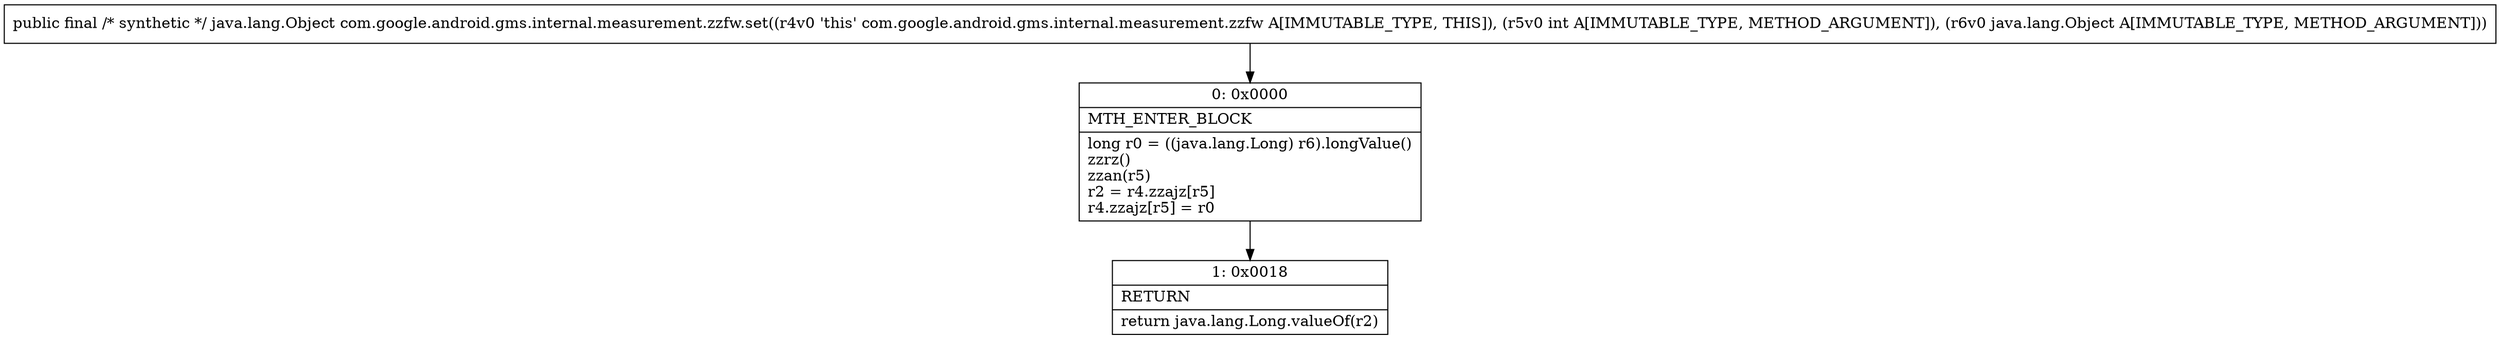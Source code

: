 digraph "CFG forcom.google.android.gms.internal.measurement.zzfw.set(ILjava\/lang\/Object;)Ljava\/lang\/Object;" {
Node_0 [shape=record,label="{0\:\ 0x0000|MTH_ENTER_BLOCK\l|long r0 = ((java.lang.Long) r6).longValue()\lzzrz()\lzzan(r5)\lr2 = r4.zzajz[r5]\lr4.zzajz[r5] = r0\l}"];
Node_1 [shape=record,label="{1\:\ 0x0018|RETURN\l|return java.lang.Long.valueOf(r2)\l}"];
MethodNode[shape=record,label="{public final \/* synthetic *\/ java.lang.Object com.google.android.gms.internal.measurement.zzfw.set((r4v0 'this' com.google.android.gms.internal.measurement.zzfw A[IMMUTABLE_TYPE, THIS]), (r5v0 int A[IMMUTABLE_TYPE, METHOD_ARGUMENT]), (r6v0 java.lang.Object A[IMMUTABLE_TYPE, METHOD_ARGUMENT])) }"];
MethodNode -> Node_0;
Node_0 -> Node_1;
}

